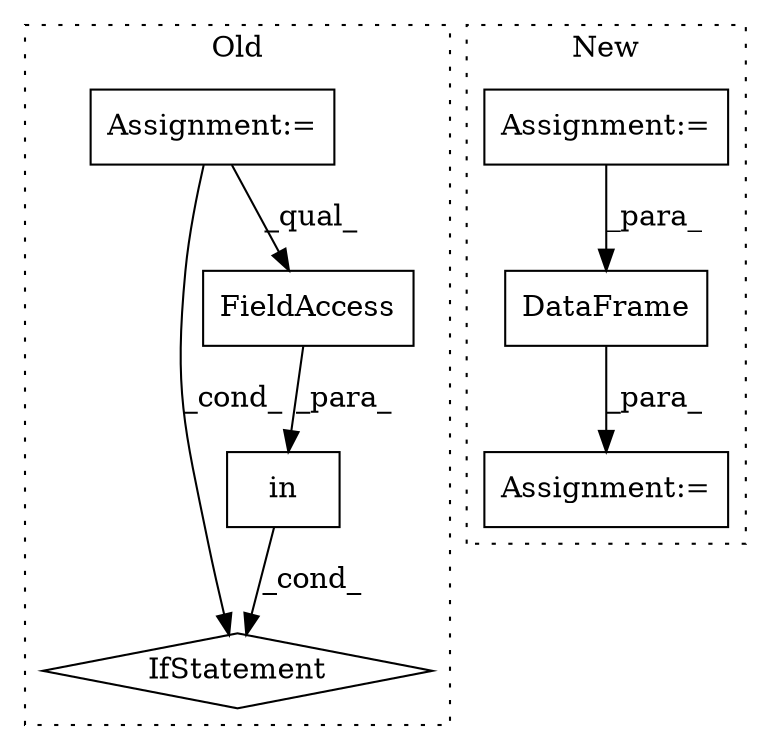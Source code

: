 digraph G {
subgraph cluster0 {
1 [label="in" a="105" s="1606" l="23" shape="box"];
3 [label="IfStatement" a="25" s="1596,1629" l="10,2" shape="diamond"];
5 [label="FieldAccess" a="22" s="1618" l="11" shape="box"];
6 [label="Assignment:=" a="7" s="1454" l="1" shape="box"];
label = "Old";
style="dotted";
}
subgraph cluster1 {
2 [label="DataFrame" a="32" s="1936,1984" l="10,1" shape="box"];
4 [label="Assignment:=" a="7" s="1928" l="1" shape="box"];
7 [label="Assignment:=" a="7" s="1902" l="1" shape="box"];
label = "New";
style="dotted";
}
1 -> 3 [label="_cond_"];
2 -> 4 [label="_para_"];
5 -> 1 [label="_para_"];
6 -> 3 [label="_cond_"];
6 -> 5 [label="_qual_"];
7 -> 2 [label="_para_"];
}